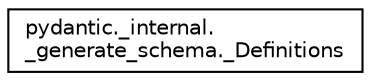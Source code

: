 digraph "Graphical Class Hierarchy"
{
 // LATEX_PDF_SIZE
  edge [fontname="Helvetica",fontsize="10",labelfontname="Helvetica",labelfontsize="10"];
  node [fontname="Helvetica",fontsize="10",shape=record];
  rankdir="LR";
  Node0 [label="pydantic._internal.\l_generate_schema._Definitions",height=0.2,width=0.4,color="black", fillcolor="white", style="filled",URL="$classpydantic_1_1__internal_1_1__generate__schema_1_1__Definitions.html",tooltip=" "];
}
